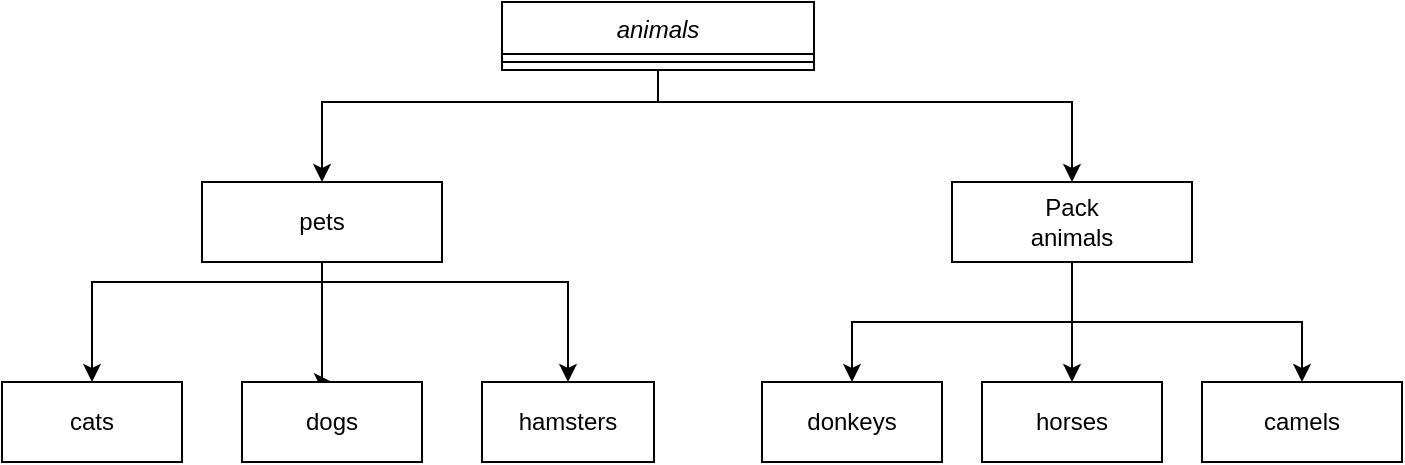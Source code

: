 <mxfile version="23.0.2" type="device">
  <diagram id="C5RBs43oDa-KdzZeNtuy" name="Page-1">
    <mxGraphModel dx="1399" dy="762" grid="1" gridSize="10" guides="1" tooltips="1" connect="1" arrows="1" fold="1" page="1" pageScale="1" pageWidth="827" pageHeight="1169" math="0" shadow="0">
      <root>
        <mxCell id="WIyWlLk6GJQsqaUBKTNV-0" />
        <mxCell id="WIyWlLk6GJQsqaUBKTNV-1" parent="WIyWlLk6GJQsqaUBKTNV-0" />
        <mxCell id="FHaJZM4taWuJrCgxAee4-2" style="edgeStyle=orthogonalEdgeStyle;rounded=0;orthogonalLoop=1;jettySize=auto;html=1;" edge="1" parent="WIyWlLk6GJQsqaUBKTNV-1" source="zkfFHV4jXpPFQw0GAbJ--0" target="FHaJZM4taWuJrCgxAee4-0">
          <mxGeometry relative="1" as="geometry">
            <Array as="points">
              <mxPoint x="368" y="90" />
              <mxPoint x="200" y="90" />
            </Array>
          </mxGeometry>
        </mxCell>
        <mxCell id="zkfFHV4jXpPFQw0GAbJ--0" value="animals" style="swimlane;fontStyle=2;align=center;verticalAlign=top;childLayout=stackLayout;horizontal=1;startSize=26;horizontalStack=0;resizeParent=1;resizeLast=0;collapsible=1;marginBottom=0;rounded=0;shadow=0;strokeWidth=1;" parent="WIyWlLk6GJQsqaUBKTNV-1" vertex="1">
          <mxGeometry x="290" y="40" width="156" height="34" as="geometry">
            <mxRectangle x="230" y="140" width="160" height="26" as="alternateBounds" />
          </mxGeometry>
        </mxCell>
        <mxCell id="zkfFHV4jXpPFQw0GAbJ--4" value="" style="line;html=1;strokeWidth=1;align=left;verticalAlign=middle;spacingTop=-1;spacingLeft=3;spacingRight=3;rotatable=0;labelPosition=right;points=[];portConstraint=eastwest;" parent="zkfFHV4jXpPFQw0GAbJ--0" vertex="1">
          <mxGeometry y="26" width="156" height="8" as="geometry" />
        </mxCell>
        <mxCell id="FHaJZM4taWuJrCgxAee4-13" style="edgeStyle=orthogonalEdgeStyle;rounded=0;orthogonalLoop=1;jettySize=auto;html=1;entryX=0.5;entryY=0;entryDx=0;entryDy=0;" edge="1" parent="WIyWlLk6GJQsqaUBKTNV-1" source="FHaJZM4taWuJrCgxAee4-0" target="FHaJZM4taWuJrCgxAee4-4">
          <mxGeometry relative="1" as="geometry">
            <Array as="points">
              <mxPoint x="200" y="180" />
              <mxPoint x="85" y="180" />
            </Array>
          </mxGeometry>
        </mxCell>
        <mxCell id="FHaJZM4taWuJrCgxAee4-14" style="edgeStyle=orthogonalEdgeStyle;rounded=0;orthogonalLoop=1;jettySize=auto;html=1;entryX=0.5;entryY=0;entryDx=0;entryDy=0;" edge="1" parent="WIyWlLk6GJQsqaUBKTNV-1" source="FHaJZM4taWuJrCgxAee4-0" target="FHaJZM4taWuJrCgxAee4-5">
          <mxGeometry relative="1" as="geometry">
            <Array as="points">
              <mxPoint x="200" y="230" />
            </Array>
          </mxGeometry>
        </mxCell>
        <mxCell id="FHaJZM4taWuJrCgxAee4-15" style="edgeStyle=orthogonalEdgeStyle;rounded=0;orthogonalLoop=1;jettySize=auto;html=1;entryX=0.5;entryY=0;entryDx=0;entryDy=0;" edge="1" parent="WIyWlLk6GJQsqaUBKTNV-1" source="FHaJZM4taWuJrCgxAee4-0" target="FHaJZM4taWuJrCgxAee4-6">
          <mxGeometry relative="1" as="geometry">
            <Array as="points">
              <mxPoint x="200" y="180" />
              <mxPoint x="323" y="180" />
            </Array>
          </mxGeometry>
        </mxCell>
        <mxCell id="FHaJZM4taWuJrCgxAee4-0" value="pets" style="rounded=0;whiteSpace=wrap;html=1;" vertex="1" parent="WIyWlLk6GJQsqaUBKTNV-1">
          <mxGeometry x="140" y="130" width="120" height="40" as="geometry" />
        </mxCell>
        <mxCell id="FHaJZM4taWuJrCgxAee4-16" style="edgeStyle=orthogonalEdgeStyle;rounded=0;orthogonalLoop=1;jettySize=auto;html=1;entryX=0.5;entryY=0;entryDx=0;entryDy=0;" edge="1" parent="WIyWlLk6GJQsqaUBKTNV-1" source="FHaJZM4taWuJrCgxAee4-1" target="FHaJZM4taWuJrCgxAee4-9">
          <mxGeometry relative="1" as="geometry">
            <Array as="points">
              <mxPoint x="575" y="200" />
              <mxPoint x="465" y="200" />
            </Array>
          </mxGeometry>
        </mxCell>
        <mxCell id="FHaJZM4taWuJrCgxAee4-17" style="edgeStyle=orthogonalEdgeStyle;rounded=0;orthogonalLoop=1;jettySize=auto;html=1;entryX=0.5;entryY=0;entryDx=0;entryDy=0;" edge="1" parent="WIyWlLk6GJQsqaUBKTNV-1" source="FHaJZM4taWuJrCgxAee4-1" target="FHaJZM4taWuJrCgxAee4-11">
          <mxGeometry relative="1" as="geometry" />
        </mxCell>
        <mxCell id="FHaJZM4taWuJrCgxAee4-18" style="edgeStyle=orthogonalEdgeStyle;rounded=0;orthogonalLoop=1;jettySize=auto;html=1;entryX=0.5;entryY=0;entryDx=0;entryDy=0;" edge="1" parent="WIyWlLk6GJQsqaUBKTNV-1" source="FHaJZM4taWuJrCgxAee4-1" target="FHaJZM4taWuJrCgxAee4-12">
          <mxGeometry relative="1" as="geometry">
            <Array as="points">
              <mxPoint x="575" y="200" />
              <mxPoint x="690" y="200" />
            </Array>
          </mxGeometry>
        </mxCell>
        <mxCell id="FHaJZM4taWuJrCgxAee4-1" value="Pack&lt;br/&gt;animals" style="rounded=0;whiteSpace=wrap;html=1;" vertex="1" parent="WIyWlLk6GJQsqaUBKTNV-1">
          <mxGeometry x="515" y="130" width="120" height="40" as="geometry" />
        </mxCell>
        <mxCell id="FHaJZM4taWuJrCgxAee4-3" style="edgeStyle=orthogonalEdgeStyle;rounded=0;orthogonalLoop=1;jettySize=auto;html=1;entryX=0.5;entryY=0;entryDx=0;entryDy=0;" edge="1" parent="WIyWlLk6GJQsqaUBKTNV-1" source="zkfFHV4jXpPFQw0GAbJ--4" target="FHaJZM4taWuJrCgxAee4-1">
          <mxGeometry relative="1" as="geometry">
            <Array as="points">
              <mxPoint x="368" y="90" />
              <mxPoint x="575" y="90" />
            </Array>
          </mxGeometry>
        </mxCell>
        <mxCell id="FHaJZM4taWuJrCgxAee4-4" value="cats" style="rounded=0;whiteSpace=wrap;html=1;" vertex="1" parent="WIyWlLk6GJQsqaUBKTNV-1">
          <mxGeometry x="40" y="230" width="90" height="40" as="geometry" />
        </mxCell>
        <mxCell id="FHaJZM4taWuJrCgxAee4-5" value="dogs" style="rounded=0;whiteSpace=wrap;html=1;" vertex="1" parent="WIyWlLk6GJQsqaUBKTNV-1">
          <mxGeometry x="160" y="230" width="90" height="40" as="geometry" />
        </mxCell>
        <mxCell id="FHaJZM4taWuJrCgxAee4-6" value="hamsters" style="rounded=0;whiteSpace=wrap;html=1;" vertex="1" parent="WIyWlLk6GJQsqaUBKTNV-1">
          <mxGeometry x="280" y="230" width="86" height="40" as="geometry" />
        </mxCell>
        <mxCell id="FHaJZM4taWuJrCgxAee4-9" value="donkeys" style="rounded=0;whiteSpace=wrap;html=1;" vertex="1" parent="WIyWlLk6GJQsqaUBKTNV-1">
          <mxGeometry x="420" y="230" width="90" height="40" as="geometry" />
        </mxCell>
        <mxCell id="FHaJZM4taWuJrCgxAee4-11" value="horses" style="rounded=0;whiteSpace=wrap;html=1;" vertex="1" parent="WIyWlLk6GJQsqaUBKTNV-1">
          <mxGeometry x="530" y="230" width="90" height="40" as="geometry" />
        </mxCell>
        <mxCell id="FHaJZM4taWuJrCgxAee4-12" value="camels" style="rounded=0;whiteSpace=wrap;html=1;" vertex="1" parent="WIyWlLk6GJQsqaUBKTNV-1">
          <mxGeometry x="640" y="230" width="100" height="40" as="geometry" />
        </mxCell>
      </root>
    </mxGraphModel>
  </diagram>
</mxfile>
